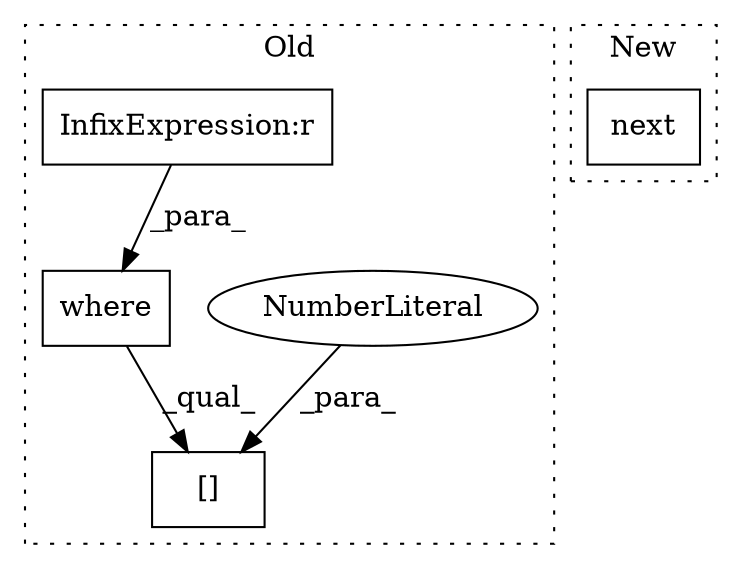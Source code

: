 digraph G {
subgraph cluster0 {
1 [label="where" a="32" s="9416,9491" l="6,1" shape="box"];
3 [label="[]" a="2" s="9410,9497" l="86,1" shape="box"];
4 [label="NumberLiteral" a="34" s="9496" l="1" shape="ellipse"];
5 [label="InfixExpression:r" a="27" s="9470" l="4" shape="box"];
label = "Old";
style="dotted";
}
subgraph cluster1 {
2 [label="next" a="32" s="9298,9400" l="5,1" shape="box"];
label = "New";
style="dotted";
}
1 -> 3 [label="_qual_"];
4 -> 3 [label="_para_"];
5 -> 1 [label="_para_"];
}